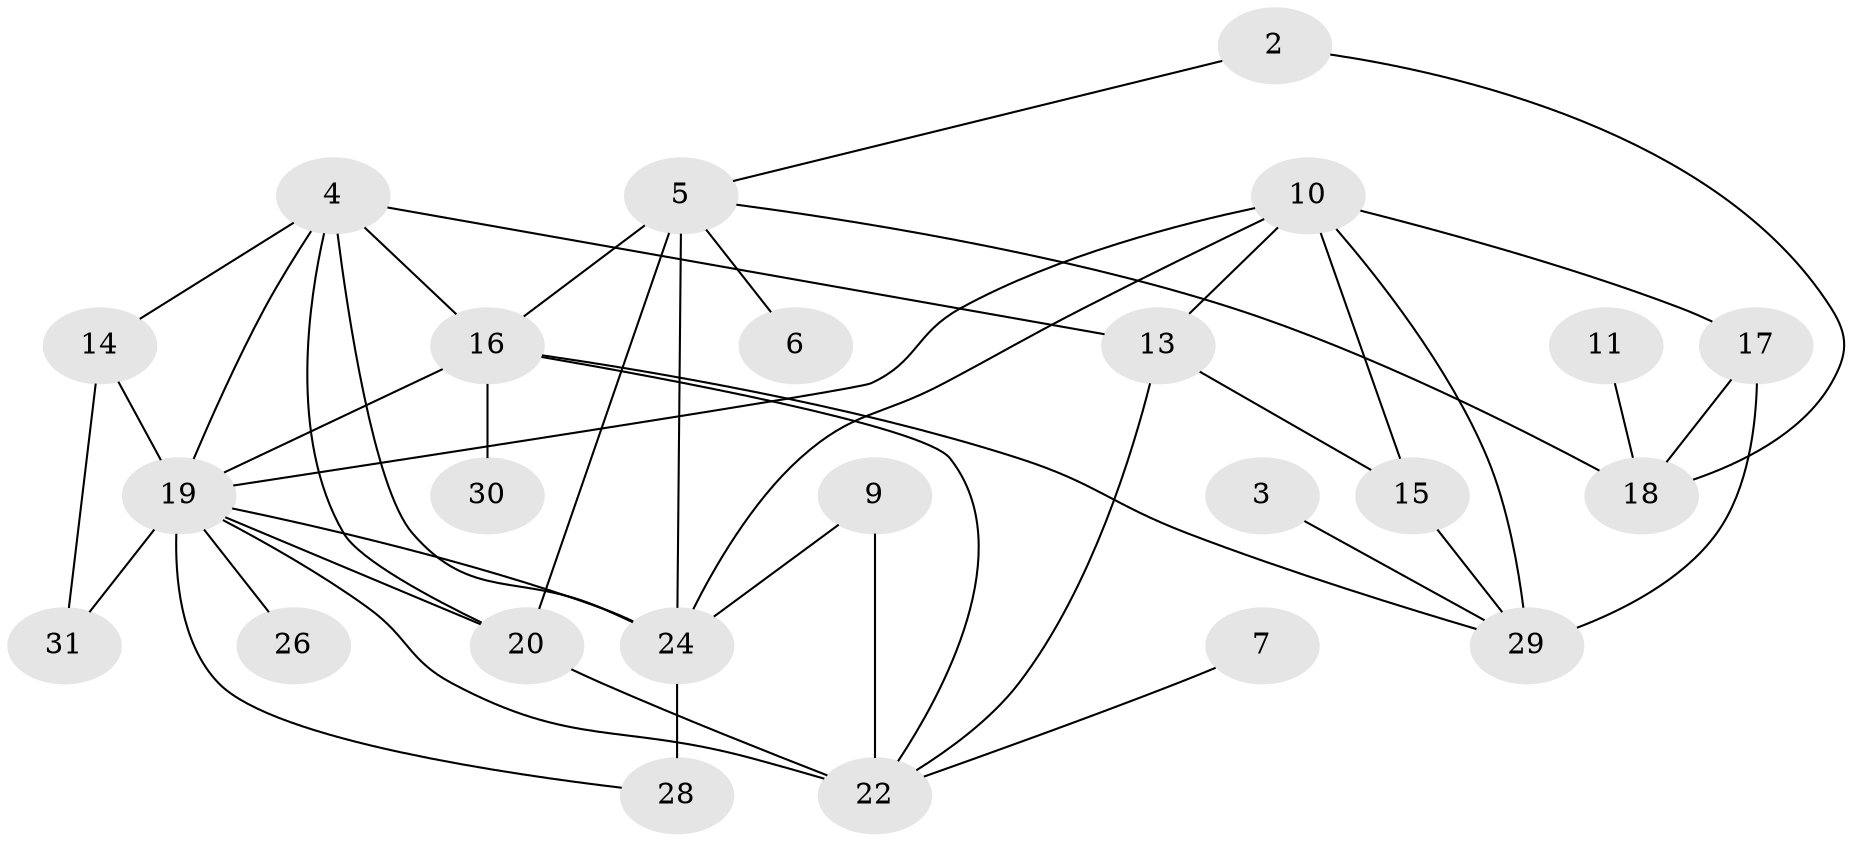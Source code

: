 // original degree distribution, {0: 0.09333333333333334, 3: 0.21333333333333335, 1: 0.22666666666666666, 4: 0.09333333333333334, 2: 0.26666666666666666, 5: 0.04, 7: 0.02666666666666667, 6: 0.04}
// Generated by graph-tools (version 1.1) at 2025/48/03/04/25 22:48:16]
// undirected, 24 vertices, 43 edges
graph export_dot {
  node [color=gray90,style=filled];
  2;
  3;
  4;
  5;
  6;
  7;
  9;
  10;
  11;
  13;
  14;
  15;
  16;
  17;
  18;
  19;
  20;
  22;
  24;
  26;
  28;
  29;
  30;
  31;
  2 -- 5 [weight=1.0];
  2 -- 18 [weight=1.0];
  3 -- 29 [weight=1.0];
  4 -- 13 [weight=1.0];
  4 -- 14 [weight=1.0];
  4 -- 16 [weight=1.0];
  4 -- 19 [weight=1.0];
  4 -- 20 [weight=1.0];
  4 -- 24 [weight=1.0];
  5 -- 6 [weight=1.0];
  5 -- 16 [weight=2.0];
  5 -- 18 [weight=1.0];
  5 -- 20 [weight=1.0];
  5 -- 24 [weight=1.0];
  7 -- 22 [weight=1.0];
  9 -- 22 [weight=1.0];
  9 -- 24 [weight=1.0];
  10 -- 13 [weight=1.0];
  10 -- 15 [weight=1.0];
  10 -- 17 [weight=1.0];
  10 -- 19 [weight=1.0];
  10 -- 24 [weight=1.0];
  10 -- 29 [weight=1.0];
  11 -- 18 [weight=1.0];
  13 -- 15 [weight=1.0];
  13 -- 22 [weight=1.0];
  14 -- 19 [weight=1.0];
  14 -- 31 [weight=1.0];
  15 -- 29 [weight=1.0];
  16 -- 19 [weight=1.0];
  16 -- 22 [weight=1.0];
  16 -- 29 [weight=1.0];
  16 -- 30 [weight=1.0];
  17 -- 18 [weight=1.0];
  17 -- 29 [weight=3.0];
  19 -- 20 [weight=1.0];
  19 -- 22 [weight=2.0];
  19 -- 24 [weight=1.0];
  19 -- 26 [weight=1.0];
  19 -- 28 [weight=1.0];
  19 -- 31 [weight=1.0];
  20 -- 22 [weight=1.0];
  24 -- 28 [weight=2.0];
}
